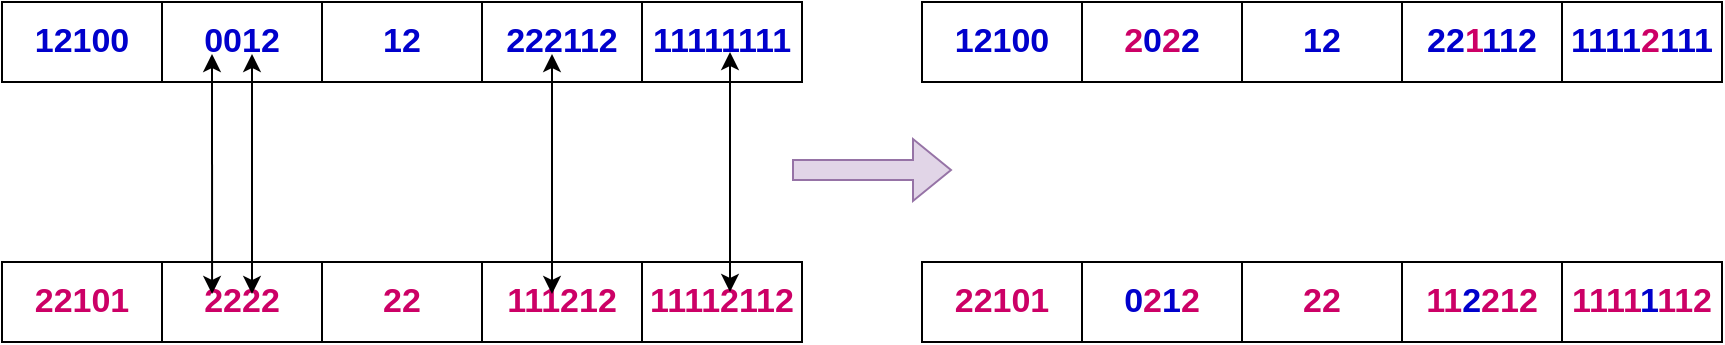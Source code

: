 <mxfile version="21.5.0" type="device">
  <diagram name="Page-1" id="G8OSm5LgYEmLATx5oIpZ">
    <mxGraphModel dx="2194" dy="840" grid="0" gridSize="10" guides="1" tooltips="1" connect="1" arrows="1" fold="1" page="1" pageScale="1" pageWidth="850" pageHeight="1100" math="0" shadow="0">
      <root>
        <mxCell id="0" />
        <mxCell id="1" parent="0" />
        <mxCell id="9znv51h8t2XqrF382X9H-1" value="12100" style="rounded=0;whiteSpace=wrap;html=1;fontStyle=1;fontColor=#0000CC;fontSize=17;" vertex="1" parent="1">
          <mxGeometry x="-117" y="232" width="80" height="40" as="geometry" />
        </mxCell>
        <mxCell id="9znv51h8t2XqrF382X9H-2" value="0012" style="rounded=0;whiteSpace=wrap;html=1;fontStyle=1;fontColor=#0000CC;fontSize=17;" vertex="1" parent="1">
          <mxGeometry x="-37" y="232" width="80" height="40" as="geometry" />
        </mxCell>
        <mxCell id="9znv51h8t2XqrF382X9H-6" value="12" style="rounded=0;whiteSpace=wrap;html=1;fontStyle=1;fontColor=#0000CC;fontSize=17;" vertex="1" parent="1">
          <mxGeometry x="43" y="232" width="80" height="40" as="geometry" />
        </mxCell>
        <mxCell id="9znv51h8t2XqrF382X9H-7" value="222112" style="rounded=0;whiteSpace=wrap;html=1;fontStyle=1;fontColor=#0000CC;fontSize=17;" vertex="1" parent="1">
          <mxGeometry x="123" y="232" width="80" height="40" as="geometry" />
        </mxCell>
        <mxCell id="9znv51h8t2XqrF382X9H-8" value="11111111" style="rounded=0;whiteSpace=wrap;html=1;fontStyle=1;fontColor=#0000CC;fontSize=17;" vertex="1" parent="1">
          <mxGeometry x="203" y="232" width="80" height="40" as="geometry" />
        </mxCell>
        <mxCell id="9znv51h8t2XqrF382X9H-9" value="22101" style="rounded=0;whiteSpace=wrap;html=1;fontColor=#CC0066;fontStyle=1;fontSize=17;" vertex="1" parent="1">
          <mxGeometry x="-117" y="362" width="80" height="40" as="geometry" />
        </mxCell>
        <mxCell id="9znv51h8t2XqrF382X9H-10" value="2222" style="rounded=0;whiteSpace=wrap;html=1;fontColor=#CC0066;fontStyle=1;fontSize=17;" vertex="1" parent="1">
          <mxGeometry x="-37" y="362" width="80" height="40" as="geometry" />
        </mxCell>
        <mxCell id="9znv51h8t2XqrF382X9H-11" value="22" style="rounded=0;whiteSpace=wrap;html=1;fontColor=#CC0066;fontStyle=1;fontSize=17;" vertex="1" parent="1">
          <mxGeometry x="43" y="362" width="80" height="40" as="geometry" />
        </mxCell>
        <mxCell id="9znv51h8t2XqrF382X9H-12" value="111212" style="rounded=0;whiteSpace=wrap;html=1;fontColor=#CC0066;fontStyle=1;fontSize=17;" vertex="1" parent="1">
          <mxGeometry x="123" y="362" width="80" height="40" as="geometry" />
        </mxCell>
        <mxCell id="9znv51h8t2XqrF382X9H-13" value="11112112" style="rounded=0;whiteSpace=wrap;html=1;fontColor=#CC0066;fontStyle=1;fontSize=17;" vertex="1" parent="1">
          <mxGeometry x="203" y="362" width="80" height="40" as="geometry" />
        </mxCell>
        <mxCell id="9znv51h8t2XqrF382X9H-32" value="12100" style="rounded=0;whiteSpace=wrap;html=1;fontStyle=1;fontColor=#0000CC;fontSize=17;" vertex="1" parent="1">
          <mxGeometry x="343" y="232" width="80" height="40" as="geometry" />
        </mxCell>
        <mxCell id="9znv51h8t2XqrF382X9H-33" value="&lt;font color=&quot;#cc0066&quot;&gt;2&lt;/font&gt;0&lt;font color=&quot;#cc0066&quot;&gt;2&lt;/font&gt;2" style="rounded=0;whiteSpace=wrap;html=1;fontStyle=1;fontColor=#0000CC;fontSize=17;" vertex="1" parent="1">
          <mxGeometry x="423" y="232" width="80" height="40" as="geometry" />
        </mxCell>
        <mxCell id="9znv51h8t2XqrF382X9H-34" value="12" style="rounded=0;whiteSpace=wrap;html=1;fontStyle=1;fontColor=#0000CC;fontSize=17;" vertex="1" parent="1">
          <mxGeometry x="503" y="232" width="80" height="40" as="geometry" />
        </mxCell>
        <mxCell id="9znv51h8t2XqrF382X9H-35" value="22&lt;font color=&quot;#cc0066&quot;&gt;1&lt;/font&gt;112" style="rounded=0;whiteSpace=wrap;html=1;fontStyle=1;fontColor=#0000CC;fontSize=17;" vertex="1" parent="1">
          <mxGeometry x="583" y="232" width="80" height="40" as="geometry" />
        </mxCell>
        <mxCell id="9znv51h8t2XqrF382X9H-36" value="1111&lt;font color=&quot;#cc0066&quot;&gt;2&lt;/font&gt;111" style="rounded=0;whiteSpace=wrap;html=1;fontStyle=1;fontColor=#0000CC;fontSize=17;" vertex="1" parent="1">
          <mxGeometry x="663" y="232" width="80" height="40" as="geometry" />
        </mxCell>
        <mxCell id="9znv51h8t2XqrF382X9H-37" value="22101" style="rounded=0;whiteSpace=wrap;html=1;fontColor=#CC0066;fontStyle=1;fontSize=17;" vertex="1" parent="1">
          <mxGeometry x="343" y="362" width="80" height="40" as="geometry" />
        </mxCell>
        <mxCell id="9znv51h8t2XqrF382X9H-38" value="&lt;font color=&quot;#0000cc&quot;&gt;0&lt;/font&gt;2&lt;font color=&quot;#0000cc&quot;&gt;1&lt;/font&gt;2" style="rounded=0;whiteSpace=wrap;html=1;fontColor=#CC0066;fontStyle=1;fontSize=17;" vertex="1" parent="1">
          <mxGeometry x="423" y="362" width="80" height="40" as="geometry" />
        </mxCell>
        <mxCell id="9znv51h8t2XqrF382X9H-39" value="22" style="rounded=0;whiteSpace=wrap;html=1;fontColor=#CC0066;fontStyle=1;fontSize=17;" vertex="1" parent="1">
          <mxGeometry x="503" y="362" width="80" height="40" as="geometry" />
        </mxCell>
        <mxCell id="9znv51h8t2XqrF382X9H-40" value="11&lt;font color=&quot;#0000cc&quot;&gt;2&lt;/font&gt;212" style="rounded=0;whiteSpace=wrap;html=1;fontColor=#CC0066;fontStyle=1;fontSize=17;" vertex="1" parent="1">
          <mxGeometry x="583" y="362" width="80" height="40" as="geometry" />
        </mxCell>
        <mxCell id="9znv51h8t2XqrF382X9H-41" value="1111&lt;font color=&quot;#0000cc&quot;&gt;1&lt;/font&gt;112" style="rounded=0;whiteSpace=wrap;html=1;fontColor=#CC0066;fontStyle=1;fontSize=17;" vertex="1" parent="1">
          <mxGeometry x="663" y="362" width="80" height="40" as="geometry" />
        </mxCell>
        <mxCell id="9znv51h8t2XqrF382X9H-46" value="" style="shape=flexArrow;endArrow=classic;html=1;rounded=0;fillColor=#e1d5e7;strokeColor=#9673a6;" edge="1" parent="1">
          <mxGeometry width="50" height="50" relative="1" as="geometry">
            <mxPoint x="278" y="316" as="sourcePoint" />
            <mxPoint x="358" y="316" as="targetPoint" />
          </mxGeometry>
        </mxCell>
        <mxCell id="9znv51h8t2XqrF382X9H-48" value="" style="endArrow=classic;startArrow=classic;html=1;rounded=0;exitX=0.313;exitY=0.4;exitDx=0;exitDy=0;exitPerimeter=0;" edge="1" parent="1" source="9znv51h8t2XqrF382X9H-10">
          <mxGeometry width="50" height="50" relative="1" as="geometry">
            <mxPoint x="90" y="375" as="sourcePoint" />
            <mxPoint x="-12" y="258" as="targetPoint" />
          </mxGeometry>
        </mxCell>
        <mxCell id="9znv51h8t2XqrF382X9H-49" value="" style="endArrow=classic;startArrow=classic;html=1;rounded=0;exitX=0.313;exitY=0.4;exitDx=0;exitDy=0;exitPerimeter=0;" edge="1" parent="1">
          <mxGeometry width="50" height="50" relative="1" as="geometry">
            <mxPoint x="8" y="378" as="sourcePoint" />
            <mxPoint x="8" y="258" as="targetPoint" />
          </mxGeometry>
        </mxCell>
        <mxCell id="9znv51h8t2XqrF382X9H-50" value="" style="endArrow=classic;startArrow=classic;html=1;rounded=0;exitX=0.313;exitY=0.4;exitDx=0;exitDy=0;exitPerimeter=0;" edge="1" parent="1">
          <mxGeometry width="50" height="50" relative="1" as="geometry">
            <mxPoint x="158" y="378" as="sourcePoint" />
            <mxPoint x="158" y="258" as="targetPoint" />
          </mxGeometry>
        </mxCell>
        <mxCell id="9znv51h8t2XqrF382X9H-51" value="" style="endArrow=classic;startArrow=classic;html=1;rounded=0;exitX=0.313;exitY=0.4;exitDx=0;exitDy=0;exitPerimeter=0;" edge="1" parent="1">
          <mxGeometry width="50" height="50" relative="1" as="geometry">
            <mxPoint x="247" y="377" as="sourcePoint" />
            <mxPoint x="247" y="257" as="targetPoint" />
          </mxGeometry>
        </mxCell>
      </root>
    </mxGraphModel>
  </diagram>
</mxfile>
